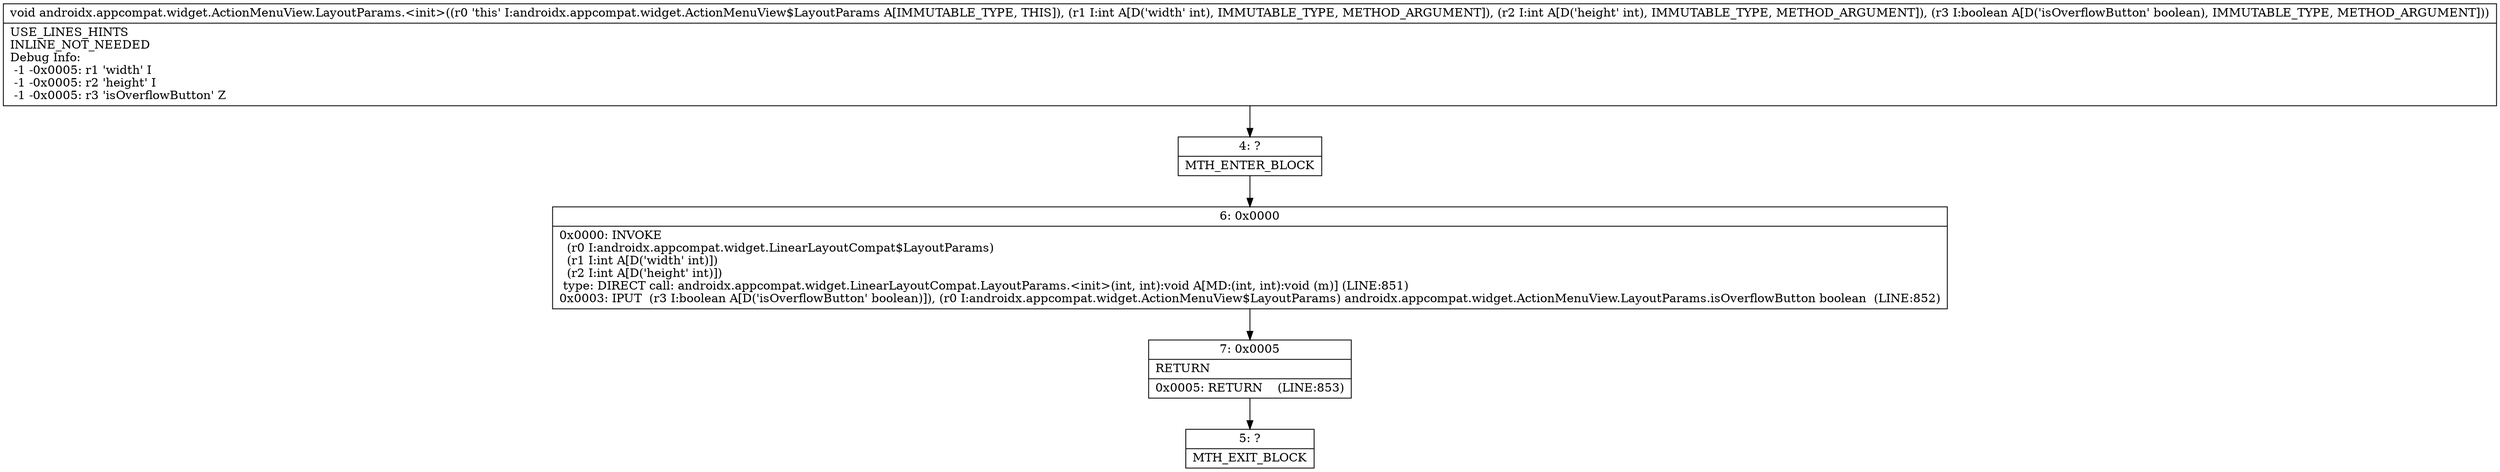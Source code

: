 digraph "CFG forandroidx.appcompat.widget.ActionMenuView.LayoutParams.\<init\>(IIZ)V" {
Node_4 [shape=record,label="{4\:\ ?|MTH_ENTER_BLOCK\l}"];
Node_6 [shape=record,label="{6\:\ 0x0000|0x0000: INVOKE  \l  (r0 I:androidx.appcompat.widget.LinearLayoutCompat$LayoutParams)\l  (r1 I:int A[D('width' int)])\l  (r2 I:int A[D('height' int)])\l type: DIRECT call: androidx.appcompat.widget.LinearLayoutCompat.LayoutParams.\<init\>(int, int):void A[MD:(int, int):void (m)] (LINE:851)\l0x0003: IPUT  (r3 I:boolean A[D('isOverflowButton' boolean)]), (r0 I:androidx.appcompat.widget.ActionMenuView$LayoutParams) androidx.appcompat.widget.ActionMenuView.LayoutParams.isOverflowButton boolean  (LINE:852)\l}"];
Node_7 [shape=record,label="{7\:\ 0x0005|RETURN\l|0x0005: RETURN    (LINE:853)\l}"];
Node_5 [shape=record,label="{5\:\ ?|MTH_EXIT_BLOCK\l}"];
MethodNode[shape=record,label="{void androidx.appcompat.widget.ActionMenuView.LayoutParams.\<init\>((r0 'this' I:androidx.appcompat.widget.ActionMenuView$LayoutParams A[IMMUTABLE_TYPE, THIS]), (r1 I:int A[D('width' int), IMMUTABLE_TYPE, METHOD_ARGUMENT]), (r2 I:int A[D('height' int), IMMUTABLE_TYPE, METHOD_ARGUMENT]), (r3 I:boolean A[D('isOverflowButton' boolean), IMMUTABLE_TYPE, METHOD_ARGUMENT]))  | USE_LINES_HINTS\lINLINE_NOT_NEEDED\lDebug Info:\l  \-1 \-0x0005: r1 'width' I\l  \-1 \-0x0005: r2 'height' I\l  \-1 \-0x0005: r3 'isOverflowButton' Z\l}"];
MethodNode -> Node_4;Node_4 -> Node_6;
Node_6 -> Node_7;
Node_7 -> Node_5;
}

